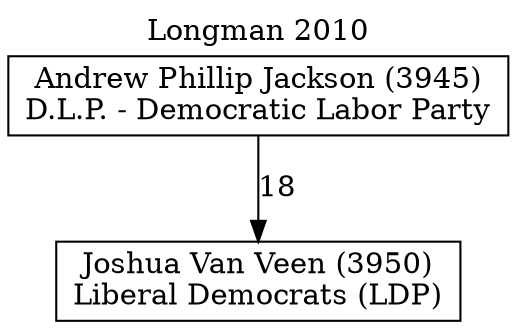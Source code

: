 // House preference flow
digraph "Joshua Van Veen (3950)_Longman_2010" {
	graph [label="Longman 2010" labelloc=t mclimit=10]
	node [shape=box]
	"Joshua Van Veen (3950)" [label="Joshua Van Veen (3950)
Liberal Democrats (LDP)"]
	"Andrew Phillip Jackson (3945)" [label="Andrew Phillip Jackson (3945)
D.L.P. - Democratic Labor Party"]
	"Andrew Phillip Jackson (3945)" -> "Joshua Van Veen (3950)" [label=18]
}
